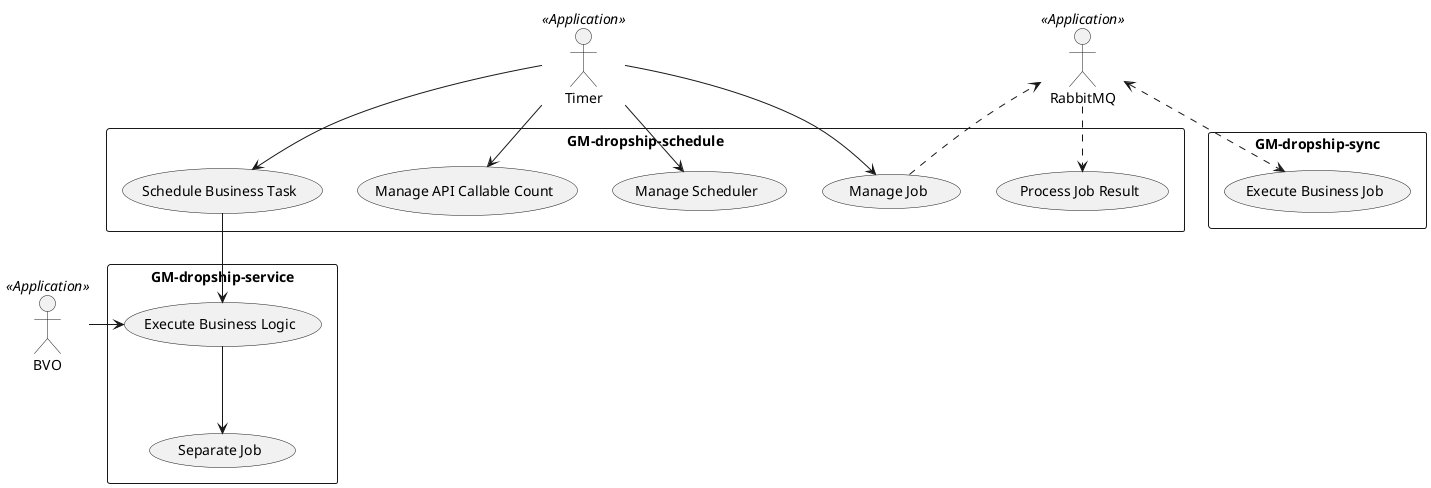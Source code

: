 @startuml

actor Timer <<Application>>
actor BVO <<Application>>
actor RabbitMQ <<Application>>

rectangle "GM-dropship-schedule"{
    Timer --> (Manage Scheduler)
    Timer --> (Manage Job)
    Timer --> (Schedule Business Task)
    Timer --> (Manage API Callable Count)

    (Manage Job) ..> RabbitMQ
    RabbitMQ ..> (Process Job Result)
}

rectangle "GM-dropship-service"{
    (Schedule Business Task) --> (Execute Business Logic)
    BVO -> (Execute Business Logic)
    (Execute Business Logic) --> (Separate Job)
}

rectangle "GM-dropship-sync"{
    RabbitMQ <..> (Execute Business Job)
}

@enduml
